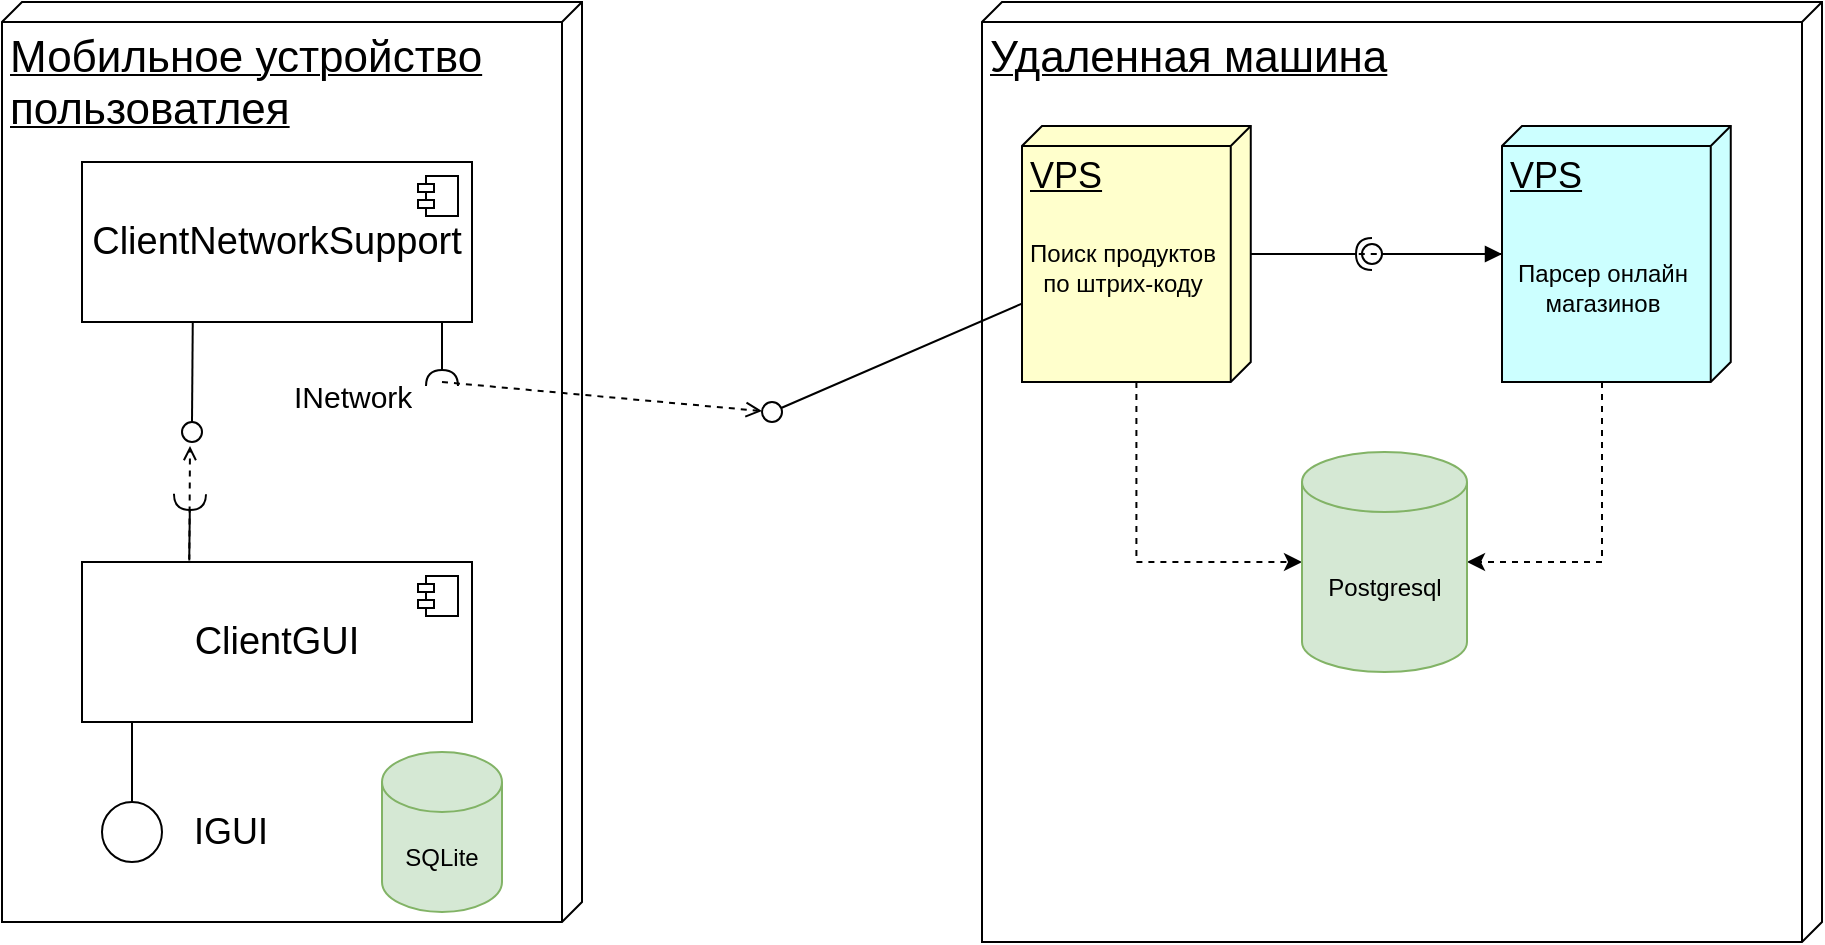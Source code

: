 <mxfile version="21.1.8" type="github">
  <diagram name="Страница 1" id="W7MOy6B0Krg5wk_F27Vn">
    <mxGraphModel dx="1728" dy="937" grid="0" gridSize="10" guides="1" tooltips="1" connect="1" arrows="1" fold="1" page="1" pageScale="1" pageWidth="827" pageHeight="1169" math="0" shadow="0">
      <root>
        <mxCell id="0" />
        <mxCell id="1" parent="0" />
        <mxCell id="yZLABqvoOxmxMA5Gtb_R-1" value="&lt;font style=&quot;font-size: 22px;&quot;&gt;Мобильное устройство пользоватлея&lt;/font&gt;" style="verticalAlign=top;align=left;spacingTop=8;spacingLeft=2;spacingRight=12;shape=cube;size=10;direction=south;fontStyle=4;html=1;whiteSpace=wrap;" vertex="1" parent="1">
          <mxGeometry x="60" y="350" width="290" height="460" as="geometry" />
        </mxCell>
        <mxCell id="yZLABqvoOxmxMA5Gtb_R-4" value="&lt;font style=&quot;font-size: 19px;&quot;&gt;ClientNetworkSupport&lt;/font&gt;" style="html=1;dropTarget=0;whiteSpace=wrap;" vertex="1" parent="1">
          <mxGeometry x="100" y="430" width="195" height="80" as="geometry" />
        </mxCell>
        <mxCell id="yZLABqvoOxmxMA5Gtb_R-5" value="" style="shape=module;jettyWidth=8;jettyHeight=4;" vertex="1" parent="yZLABqvoOxmxMA5Gtb_R-4">
          <mxGeometry x="1" width="20" height="20" relative="1" as="geometry">
            <mxPoint x="-27" y="7" as="offset" />
          </mxGeometry>
        </mxCell>
        <mxCell id="yZLABqvoOxmxMA5Gtb_R-6" value="&lt;font style=&quot;font-size: 19px;&quot;&gt;ClientGUI&lt;/font&gt;" style="html=1;dropTarget=0;whiteSpace=wrap;" vertex="1" parent="1">
          <mxGeometry x="100" y="630" width="195" height="80" as="geometry" />
        </mxCell>
        <mxCell id="yZLABqvoOxmxMA5Gtb_R-7" value="" style="shape=module;jettyWidth=8;jettyHeight=4;" vertex="1" parent="yZLABqvoOxmxMA5Gtb_R-6">
          <mxGeometry x="1" width="20" height="20" relative="1" as="geometry">
            <mxPoint x="-27" y="7" as="offset" />
          </mxGeometry>
        </mxCell>
        <mxCell id="yZLABqvoOxmxMA5Gtb_R-9" style="edgeStyle=orthogonalEdgeStyle;rounded=0;orthogonalLoop=1;jettySize=auto;html=1;endArrow=none;endFill=0;" edge="1" parent="1" source="yZLABqvoOxmxMA5Gtb_R-8" target="yZLABqvoOxmxMA5Gtb_R-6">
          <mxGeometry relative="1" as="geometry">
            <Array as="points">
              <mxPoint x="125" y="720" />
              <mxPoint x="125" y="720" />
            </Array>
          </mxGeometry>
        </mxCell>
        <mxCell id="yZLABqvoOxmxMA5Gtb_R-8" value="" style="ellipse;" vertex="1" parent="1">
          <mxGeometry x="110" y="750" width="30" height="30" as="geometry" />
        </mxCell>
        <mxCell id="yZLABqvoOxmxMA5Gtb_R-11" value="&lt;font style=&quot;font-size: 18px;&quot;&gt;IGUI&lt;/font&gt;" style="text;strokeColor=none;fillColor=none;align=left;verticalAlign=middle;spacingLeft=4;spacingRight=4;overflow=hidden;points=[[0,0.5],[1,0.5]];portConstraint=eastwest;rotatable=0;whiteSpace=wrap;html=1;" vertex="1" parent="1">
          <mxGeometry x="150" y="750" width="80" height="30" as="geometry" />
        </mxCell>
        <mxCell id="yZLABqvoOxmxMA5Gtb_R-13" value="" style="rounded=0;orthogonalLoop=1;jettySize=auto;html=1;endArrow=none;endFill=0;sketch=0;sourcePerimeterSpacing=0;targetPerimeterSpacing=0;exitX=0.284;exitY=1.001;exitDx=0;exitDy=0;exitPerimeter=0;" edge="1" parent="1" source="yZLABqvoOxmxMA5Gtb_R-4">
          <mxGeometry relative="1" as="geometry">
            <mxPoint x="150" y="510" as="sourcePoint" />
            <mxPoint x="155" y="560" as="targetPoint" />
          </mxGeometry>
        </mxCell>
        <mxCell id="yZLABqvoOxmxMA5Gtb_R-14" value="" style="rounded=0;orthogonalLoop=1;jettySize=auto;html=1;endArrow=halfCircle;endFill=0;endSize=6;strokeWidth=1;sketch=0;exitX=0.275;exitY=-0.019;exitDx=0;exitDy=0;exitPerimeter=0;" edge="1" parent="1" source="yZLABqvoOxmxMA5Gtb_R-6">
          <mxGeometry relative="1" as="geometry">
            <mxPoint x="153.575" y="626.48" as="sourcePoint" />
            <mxPoint x="154" y="596" as="targetPoint" />
          </mxGeometry>
        </mxCell>
        <mxCell id="yZLABqvoOxmxMA5Gtb_R-15" value="" style="ellipse;whiteSpace=wrap;html=1;align=center;aspect=fixed;resizable=0;points=[];outlineConnect=0;sketch=0;" vertex="1" parent="1">
          <mxGeometry x="150" y="560" width="10" height="10" as="geometry" />
        </mxCell>
        <mxCell id="yZLABqvoOxmxMA5Gtb_R-21" value="" style="endArrow=open;dashed=1;endFill=0;endSize=5;html=1;rounded=0;exitX=0.27;exitY=-0.01;exitDx=0;exitDy=0;exitPerimeter=0;jumpSize=1;startSize=0;shadow=0;sourcePerimeterSpacing=0;targetPerimeterSpacing=1;spacing=1;fontSize=2;" edge="1" parent="1">
          <mxGeometry width="160" relative="1" as="geometry">
            <mxPoint x="153.65" y="629.2" as="sourcePoint" />
            <mxPoint x="154" y="572" as="targetPoint" />
          </mxGeometry>
        </mxCell>
        <mxCell id="yZLABqvoOxmxMA5Gtb_R-23" value="&lt;span style=&quot;font-size: 15px;&quot;&gt;INetwork&lt;/span&gt;" style="text;strokeColor=none;fillColor=none;align=left;verticalAlign=middle;spacingLeft=4;spacingRight=4;overflow=hidden;points=[[0,0.5],[1,0.5]];portConstraint=eastwest;rotatable=0;whiteSpace=wrap;html=1;fontSize=15;" vertex="1" parent="1">
          <mxGeometry x="200" y="534" width="80" height="26" as="geometry" />
        </mxCell>
        <mxCell id="yZLABqvoOxmxMA5Gtb_R-25" value="" style="rounded=0;orthogonalLoop=1;jettySize=auto;html=1;endArrow=halfCircle;endFill=0;endSize=6;strokeWidth=1;sketch=0;exitX=0.275;exitY=-0.019;exitDx=0;exitDy=0;exitPerimeter=0;" edge="1" parent="1">
          <mxGeometry relative="1" as="geometry">
            <mxPoint x="280" y="510" as="sourcePoint" />
            <mxPoint x="280" y="542" as="targetPoint" />
          </mxGeometry>
        </mxCell>
        <mxCell id="yZLABqvoOxmxMA5Gtb_R-26" value="&lt;span style=&quot;font-size: 22px;&quot;&gt;Удаленная машина&lt;/span&gt;" style="verticalAlign=top;align=left;spacingTop=8;spacingLeft=2;spacingRight=12;shape=cube;size=10;direction=south;fontStyle=4;html=1;whiteSpace=wrap;" vertex="1" parent="1">
          <mxGeometry x="550" y="350" width="420" height="470" as="geometry" />
        </mxCell>
        <mxCell id="yZLABqvoOxmxMA5Gtb_R-46" style="edgeStyle=orthogonalEdgeStyle;rounded=0;orthogonalLoop=1;jettySize=auto;html=1;dashed=1;" edge="1" parent="1" source="yZLABqvoOxmxMA5Gtb_R-27" target="yZLABqvoOxmxMA5Gtb_R-31">
          <mxGeometry relative="1" as="geometry">
            <Array as="points">
              <mxPoint x="627" y="630" />
            </Array>
          </mxGeometry>
        </mxCell>
        <mxCell id="yZLABqvoOxmxMA5Gtb_R-27" value="&lt;font style=&quot;font-size: 18px;&quot;&gt;VPS&lt;/font&gt;" style="verticalAlign=top;align=left;spacingTop=8;spacingLeft=2;spacingRight=12;shape=cube;size=10;direction=south;fontStyle=4;html=1;whiteSpace=wrap;fillColor=#FFFFCC;" vertex="1" parent="1">
          <mxGeometry x="570" y="412" width="114.38" height="128" as="geometry" />
        </mxCell>
        <mxCell id="yZLABqvoOxmxMA5Gtb_R-45" style="edgeStyle=orthogonalEdgeStyle;rounded=0;orthogonalLoop=1;jettySize=auto;html=1;dashed=1;" edge="1" parent="1" source="yZLABqvoOxmxMA5Gtb_R-28" target="yZLABqvoOxmxMA5Gtb_R-31">
          <mxGeometry relative="1" as="geometry">
            <Array as="points">
              <mxPoint x="860" y="630" />
            </Array>
          </mxGeometry>
        </mxCell>
        <mxCell id="yZLABqvoOxmxMA5Gtb_R-28" value="&lt;font style=&quot;font-size: 18px;&quot;&gt;VPS&lt;/font&gt;" style="verticalAlign=top;align=left;spacingTop=8;spacingLeft=2;spacingRight=12;shape=cube;size=10;direction=south;fontStyle=4;html=1;whiteSpace=wrap;fillColor=#CCFFFF;" vertex="1" parent="1">
          <mxGeometry x="810" y="412" width="114.38" height="128" as="geometry" />
        </mxCell>
        <mxCell id="yZLABqvoOxmxMA5Gtb_R-29" value="&lt;span style=&quot;font-weight: normal;&quot;&gt;Парсер онлайн &lt;br&gt;магазинов&lt;/span&gt;" style="text;align=center;fontStyle=1;verticalAlign=middle;spacingLeft=3;spacingRight=3;strokeColor=none;rotatable=0;points=[[0,0.5],[1,0.5]];portConstraint=eastwest;html=1;" vertex="1" parent="1">
          <mxGeometry x="820" y="480" width="80" height="26" as="geometry" />
        </mxCell>
        <mxCell id="yZLABqvoOxmxMA5Gtb_R-30" value="&lt;span style=&quot;font-weight: 400;&quot;&gt;Поиск продуктов&lt;br&gt;&lt;/span&gt;&lt;span style=&quot;font-weight: normal;&quot;&gt;по штрих-коду&lt;/span&gt;" style="text;align=center;fontStyle=1;verticalAlign=middle;spacingLeft=3;spacingRight=3;strokeColor=none;rotatable=0;points=[[0,0.5],[1,0.5]];portConstraint=eastwest;html=1;" vertex="1" parent="1">
          <mxGeometry x="580" y="470" width="80" height="26" as="geometry" />
        </mxCell>
        <mxCell id="yZLABqvoOxmxMA5Gtb_R-31" value="Postgresql" style="shape=cylinder3;whiteSpace=wrap;html=1;boundedLbl=1;backgroundOutline=1;size=15;fillColor=#d5e8d4;strokeColor=#82b366;" vertex="1" parent="1">
          <mxGeometry x="710" y="575" width="82.5" height="110" as="geometry" />
        </mxCell>
        <mxCell id="yZLABqvoOxmxMA5Gtb_R-32" value="SQLite" style="shape=cylinder3;whiteSpace=wrap;html=1;boundedLbl=1;backgroundOutline=1;size=15;fillColor=#d5e8d4;strokeColor=#82b366;" vertex="1" parent="1">
          <mxGeometry x="250" y="725" width="60" height="80" as="geometry" />
        </mxCell>
        <mxCell id="yZLABqvoOxmxMA5Gtb_R-33" value="" style="rounded=0;orthogonalLoop=1;jettySize=auto;html=1;endArrow=none;endFill=0;sketch=0;sourcePerimeterSpacing=0;targetPerimeterSpacing=0;" edge="1" target="yZLABqvoOxmxMA5Gtb_R-35" parent="1" source="yZLABqvoOxmxMA5Gtb_R-28">
          <mxGeometry relative="1" as="geometry">
            <mxPoint x="1060" y="625" as="sourcePoint" />
          </mxGeometry>
        </mxCell>
        <mxCell id="yZLABqvoOxmxMA5Gtb_R-34" value="" style="rounded=0;orthogonalLoop=1;jettySize=auto;html=1;endArrow=halfCircle;endFill=0;entryX=0.5;entryY=0.5;endSize=6;strokeWidth=1;sketch=0;" edge="1" target="yZLABqvoOxmxMA5Gtb_R-35" parent="1" source="yZLABqvoOxmxMA5Gtb_R-27">
          <mxGeometry relative="1" as="geometry">
            <mxPoint x="1100" y="625" as="sourcePoint" />
          </mxGeometry>
        </mxCell>
        <mxCell id="yZLABqvoOxmxMA5Gtb_R-35" value="" style="ellipse;whiteSpace=wrap;html=1;align=center;aspect=fixed;resizable=0;points=[];outlineConnect=0;sketch=0;" vertex="1" parent="1">
          <mxGeometry x="740" y="471" width="10" height="10" as="geometry" />
        </mxCell>
        <mxCell id="yZLABqvoOxmxMA5Gtb_R-36" value="" style="html=1;verticalAlign=bottom;labelBackgroundColor=none;endArrow=block;endFill=1;dashed=1;rounded=0;" edge="1" parent="1" source="yZLABqvoOxmxMA5Gtb_R-27" target="yZLABqvoOxmxMA5Gtb_R-28">
          <mxGeometry width="160" relative="1" as="geometry">
            <mxPoint x="680" y="476" as="sourcePoint" />
            <mxPoint x="840" y="476" as="targetPoint" />
          </mxGeometry>
        </mxCell>
        <mxCell id="yZLABqvoOxmxMA5Gtb_R-48" value="" style="rounded=0;orthogonalLoop=1;jettySize=auto;html=1;endArrow=none;endFill=0;sketch=0;sourcePerimeterSpacing=0;targetPerimeterSpacing=0;" edge="1" target="yZLABqvoOxmxMA5Gtb_R-50" parent="1" source="yZLABqvoOxmxMA5Gtb_R-27">
          <mxGeometry relative="1" as="geometry">
            <mxPoint x="490" y="575" as="sourcePoint" />
          </mxGeometry>
        </mxCell>
        <mxCell id="yZLABqvoOxmxMA5Gtb_R-50" value="" style="ellipse;whiteSpace=wrap;html=1;align=center;aspect=fixed;resizable=0;points=[];outlineConnect=0;sketch=0;" vertex="1" parent="1">
          <mxGeometry x="440" y="550" width="10" height="10" as="geometry" />
        </mxCell>
        <mxCell id="yZLABqvoOxmxMA5Gtb_R-55" value="" style="html=1;verticalAlign=bottom;labelBackgroundColor=none;endArrow=open;endFill=0;dashed=1;rounded=0;" edge="1" parent="1" target="yZLABqvoOxmxMA5Gtb_R-50">
          <mxGeometry width="160" relative="1" as="geometry">
            <mxPoint x="280" y="540" as="sourcePoint" />
            <mxPoint x="540" y="580" as="targetPoint" />
          </mxGeometry>
        </mxCell>
      </root>
    </mxGraphModel>
  </diagram>
</mxfile>
